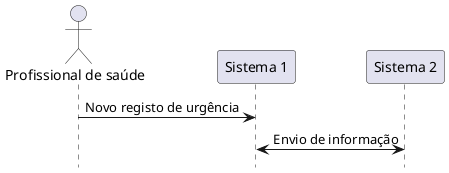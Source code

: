 @startuml
hide footbox
actor "Profissional de saúde" as Profissional
Profissional -> "Sistema 1" as Sistema1 : Novo registo de urgência
"Sistema 1" as Sistema1 <-> "Sistema 2" as Sistema2 : Envio de informação
@enduml